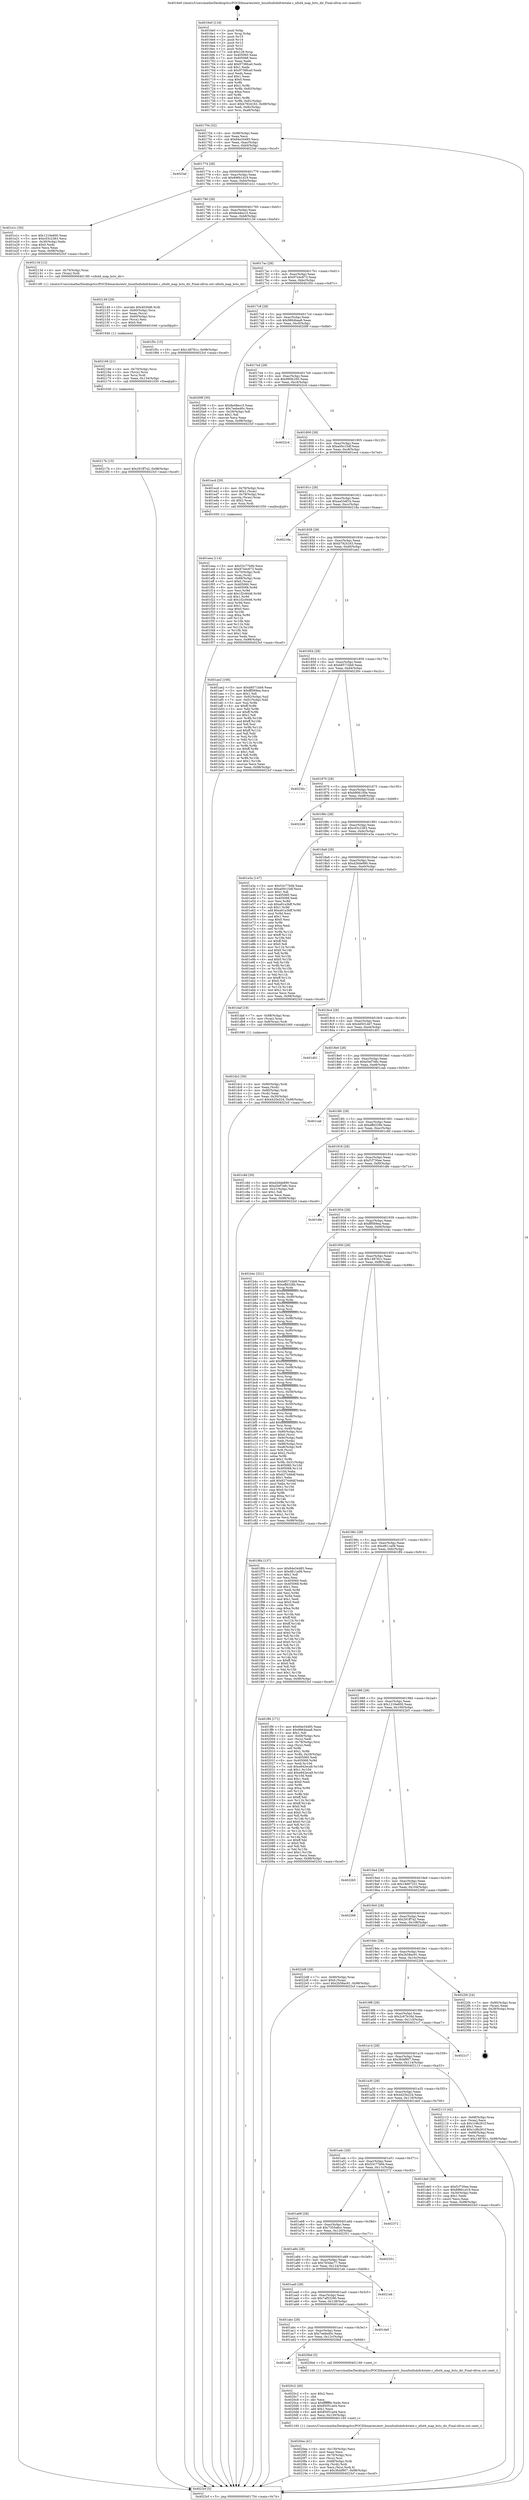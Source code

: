 digraph "0x4016e0" {
  label = "0x4016e0 (/mnt/c/Users/mathe/Desktop/tcc/POCII/binaries/extr_linuxfsnfsdnfs4state.c_nfsd4_map_bcts_dir_Final-ollvm.out::main(0))"
  labelloc = "t"
  node[shape=record]

  Entry [label="",width=0.3,height=0.3,shape=circle,fillcolor=black,style=filled]
  "0x401754" [label="{
     0x401754 [32]\l
     | [instrs]\l
     &nbsp;&nbsp;0x401754 \<+6\>: mov -0x98(%rbp),%eax\l
     &nbsp;&nbsp;0x40175a \<+2\>: mov %eax,%ecx\l
     &nbsp;&nbsp;0x40175c \<+6\>: sub $0x84e34485,%ecx\l
     &nbsp;&nbsp;0x401762 \<+6\>: mov %eax,-0xac(%rbp)\l
     &nbsp;&nbsp;0x401768 \<+6\>: mov %ecx,-0xb0(%rbp)\l
     &nbsp;&nbsp;0x40176e \<+6\>: je 00000000004023af \<main+0xccf\>\l
  }"]
  "0x4023af" [label="{
     0x4023af\l
  }", style=dashed]
  "0x401774" [label="{
     0x401774 [28]\l
     | [instrs]\l
     &nbsp;&nbsp;0x401774 \<+5\>: jmp 0000000000401779 \<main+0x99\>\l
     &nbsp;&nbsp;0x401779 \<+6\>: mov -0xac(%rbp),%eax\l
     &nbsp;&nbsp;0x40177f \<+5\>: sub $0x896b1d19,%eax\l
     &nbsp;&nbsp;0x401784 \<+6\>: mov %eax,-0xb4(%rbp)\l
     &nbsp;&nbsp;0x40178a \<+6\>: je 0000000000401e1c \<main+0x73c\>\l
  }"]
  Exit [label="",width=0.3,height=0.3,shape=circle,fillcolor=black,style=filled,peripheries=2]
  "0x401e1c" [label="{
     0x401e1c [30]\l
     | [instrs]\l
     &nbsp;&nbsp;0x401e1c \<+5\>: mov $0x1216e600,%eax\l
     &nbsp;&nbsp;0x401e21 \<+5\>: mov $0xc03c2383,%ecx\l
     &nbsp;&nbsp;0x401e26 \<+3\>: mov -0x30(%rbp),%edx\l
     &nbsp;&nbsp;0x401e29 \<+3\>: cmp $0x0,%edx\l
     &nbsp;&nbsp;0x401e2c \<+3\>: cmove %ecx,%eax\l
     &nbsp;&nbsp;0x401e2f \<+6\>: mov %eax,-0x98(%rbp)\l
     &nbsp;&nbsp;0x401e35 \<+5\>: jmp 00000000004023cf \<main+0xcef\>\l
  }"]
  "0x401790" [label="{
     0x401790 [28]\l
     | [instrs]\l
     &nbsp;&nbsp;0x401790 \<+5\>: jmp 0000000000401795 \<main+0xb5\>\l
     &nbsp;&nbsp;0x401795 \<+6\>: mov -0xac(%rbp),%eax\l
     &nbsp;&nbsp;0x40179b \<+5\>: sub $0x8e48ecc3,%eax\l
     &nbsp;&nbsp;0x4017a0 \<+6\>: mov %eax,-0xb8(%rbp)\l
     &nbsp;&nbsp;0x4017a6 \<+6\>: je 000000000040213d \<main+0xa5d\>\l
  }"]
  "0x40217b" [label="{
     0x40217b [15]\l
     | [instrs]\l
     &nbsp;&nbsp;0x40217b \<+10\>: movl $0x291ff7a2,-0x98(%rbp)\l
     &nbsp;&nbsp;0x402185 \<+5\>: jmp 00000000004023cf \<main+0xcef\>\l
  }"]
  "0x40213d" [label="{
     0x40213d [12]\l
     | [instrs]\l
     &nbsp;&nbsp;0x40213d \<+4\>: mov -0x70(%rbp),%rax\l
     &nbsp;&nbsp;0x402141 \<+3\>: mov (%rax),%rdi\l
     &nbsp;&nbsp;0x402144 \<+5\>: call 00000000004013f0 \<nfsd4_map_bcts_dir\>\l
     | [calls]\l
     &nbsp;&nbsp;0x4013f0 \{1\} (/mnt/c/Users/mathe/Desktop/tcc/POCII/binaries/extr_linuxfsnfsdnfs4state.c_nfsd4_map_bcts_dir_Final-ollvm.out::nfsd4_map_bcts_dir)\l
  }"]
  "0x4017ac" [label="{
     0x4017ac [28]\l
     | [instrs]\l
     &nbsp;&nbsp;0x4017ac \<+5\>: jmp 00000000004017b1 \<main+0xd1\>\l
     &nbsp;&nbsp;0x4017b1 \<+6\>: mov -0xac(%rbp),%eax\l
     &nbsp;&nbsp;0x4017b7 \<+5\>: sub $0x9744c673,%eax\l
     &nbsp;&nbsp;0x4017bc \<+6\>: mov %eax,-0xbc(%rbp)\l
     &nbsp;&nbsp;0x4017c2 \<+6\>: je 0000000000401f5c \<main+0x87c\>\l
  }"]
  "0x402166" [label="{
     0x402166 [21]\l
     | [instrs]\l
     &nbsp;&nbsp;0x402166 \<+4\>: mov -0x70(%rbp),%rcx\l
     &nbsp;&nbsp;0x40216a \<+3\>: mov (%rcx),%rcx\l
     &nbsp;&nbsp;0x40216d \<+3\>: mov %rcx,%rdi\l
     &nbsp;&nbsp;0x402170 \<+6\>: mov %eax,-0x134(%rbp)\l
     &nbsp;&nbsp;0x402176 \<+5\>: call 0000000000401030 \<free@plt\>\l
     | [calls]\l
     &nbsp;&nbsp;0x401030 \{1\} (unknown)\l
  }"]
  "0x401f5c" [label="{
     0x401f5c [15]\l
     | [instrs]\l
     &nbsp;&nbsp;0x401f5c \<+10\>: movl $0x148781c,-0x98(%rbp)\l
     &nbsp;&nbsp;0x401f66 \<+5\>: jmp 00000000004023cf \<main+0xcef\>\l
  }"]
  "0x4017c8" [label="{
     0x4017c8 [28]\l
     | [instrs]\l
     &nbsp;&nbsp;0x4017c8 \<+5\>: jmp 00000000004017cd \<main+0xed\>\l
     &nbsp;&nbsp;0x4017cd \<+6\>: mov -0xac(%rbp),%eax\l
     &nbsp;&nbsp;0x4017d3 \<+5\>: sub $0x9864baa8,%eax\l
     &nbsp;&nbsp;0x4017d8 \<+6\>: mov %eax,-0xc0(%rbp)\l
     &nbsp;&nbsp;0x4017de \<+6\>: je 000000000040209f \<main+0x9bf\>\l
  }"]
  "0x402149" [label="{
     0x402149 [29]\l
     | [instrs]\l
     &nbsp;&nbsp;0x402149 \<+10\>: movabs $0x4030d6,%rdi\l
     &nbsp;&nbsp;0x402153 \<+4\>: mov -0x60(%rbp),%rcx\l
     &nbsp;&nbsp;0x402157 \<+2\>: mov %eax,(%rcx)\l
     &nbsp;&nbsp;0x402159 \<+4\>: mov -0x60(%rbp),%rcx\l
     &nbsp;&nbsp;0x40215d \<+2\>: mov (%rcx),%esi\l
     &nbsp;&nbsp;0x40215f \<+2\>: mov $0x0,%al\l
     &nbsp;&nbsp;0x402161 \<+5\>: call 0000000000401040 \<printf@plt\>\l
     | [calls]\l
     &nbsp;&nbsp;0x401040 \{1\} (unknown)\l
  }"]
  "0x40209f" [label="{
     0x40209f [30]\l
     | [instrs]\l
     &nbsp;&nbsp;0x40209f \<+5\>: mov $0x8e48ecc3,%eax\l
     &nbsp;&nbsp;0x4020a4 \<+5\>: mov $0x7eebe40c,%ecx\l
     &nbsp;&nbsp;0x4020a9 \<+3\>: mov -0x29(%rbp),%dl\l
     &nbsp;&nbsp;0x4020ac \<+3\>: test $0x1,%dl\l
     &nbsp;&nbsp;0x4020af \<+3\>: cmovne %ecx,%eax\l
     &nbsp;&nbsp;0x4020b2 \<+6\>: mov %eax,-0x98(%rbp)\l
     &nbsp;&nbsp;0x4020b8 \<+5\>: jmp 00000000004023cf \<main+0xcef\>\l
  }"]
  "0x4017e4" [label="{
     0x4017e4 [28]\l
     | [instrs]\l
     &nbsp;&nbsp;0x4017e4 \<+5\>: jmp 00000000004017e9 \<main+0x109\>\l
     &nbsp;&nbsp;0x4017e9 \<+6\>: mov -0xac(%rbp),%eax\l
     &nbsp;&nbsp;0x4017ef \<+5\>: sub $0x990fc295,%eax\l
     &nbsp;&nbsp;0x4017f4 \<+6\>: mov %eax,-0xc4(%rbp)\l
     &nbsp;&nbsp;0x4017fa \<+6\>: je 00000000004022c4 \<main+0xbe4\>\l
  }"]
  "0x4020ea" [label="{
     0x4020ea [41]\l
     | [instrs]\l
     &nbsp;&nbsp;0x4020ea \<+6\>: mov -0x130(%rbp),%ecx\l
     &nbsp;&nbsp;0x4020f0 \<+3\>: imul %eax,%ecx\l
     &nbsp;&nbsp;0x4020f3 \<+4\>: mov -0x70(%rbp),%rsi\l
     &nbsp;&nbsp;0x4020f7 \<+3\>: mov (%rsi),%rsi\l
     &nbsp;&nbsp;0x4020fa \<+4\>: mov -0x68(%rbp),%rdi\l
     &nbsp;&nbsp;0x4020fe \<+3\>: movslq (%rdi),%rdi\l
     &nbsp;&nbsp;0x402101 \<+3\>: mov %ecx,(%rsi,%rdi,4)\l
     &nbsp;&nbsp;0x402104 \<+10\>: movl $0x3fcbf907,-0x98(%rbp)\l
     &nbsp;&nbsp;0x40210e \<+5\>: jmp 00000000004023cf \<main+0xcef\>\l
  }"]
  "0x4022c4" [label="{
     0x4022c4\l
  }", style=dashed]
  "0x401800" [label="{
     0x401800 [28]\l
     | [instrs]\l
     &nbsp;&nbsp;0x401800 \<+5\>: jmp 0000000000401805 \<main+0x125\>\l
     &nbsp;&nbsp;0x401805 \<+6\>: mov -0xac(%rbp),%eax\l
     &nbsp;&nbsp;0x40180b \<+5\>: sub $0xa00c15df,%eax\l
     &nbsp;&nbsp;0x401810 \<+6\>: mov %eax,-0xc8(%rbp)\l
     &nbsp;&nbsp;0x401816 \<+6\>: je 0000000000401ecd \<main+0x7ed\>\l
  }"]
  "0x4020c2" [label="{
     0x4020c2 [40]\l
     | [instrs]\l
     &nbsp;&nbsp;0x4020c2 \<+5\>: mov $0x2,%ecx\l
     &nbsp;&nbsp;0x4020c7 \<+1\>: cltd\l
     &nbsp;&nbsp;0x4020c8 \<+2\>: idiv %ecx\l
     &nbsp;&nbsp;0x4020ca \<+6\>: imul $0xfffffffe,%edx,%ecx\l
     &nbsp;&nbsp;0x4020d0 \<+6\>: sub $0x85051a04,%ecx\l
     &nbsp;&nbsp;0x4020d6 \<+3\>: add $0x1,%ecx\l
     &nbsp;&nbsp;0x4020d9 \<+6\>: add $0x85051a04,%ecx\l
     &nbsp;&nbsp;0x4020df \<+6\>: mov %ecx,-0x130(%rbp)\l
     &nbsp;&nbsp;0x4020e5 \<+5\>: call 0000000000401160 \<next_i\>\l
     | [calls]\l
     &nbsp;&nbsp;0x401160 \{1\} (/mnt/c/Users/mathe/Desktop/tcc/POCII/binaries/extr_linuxfsnfsdnfs4state.c_nfsd4_map_bcts_dir_Final-ollvm.out::next_i)\l
  }"]
  "0x401ecd" [label="{
     0x401ecd [29]\l
     | [instrs]\l
     &nbsp;&nbsp;0x401ecd \<+4\>: mov -0x78(%rbp),%rax\l
     &nbsp;&nbsp;0x401ed1 \<+6\>: movl $0x1,(%rax)\l
     &nbsp;&nbsp;0x401ed7 \<+4\>: mov -0x78(%rbp),%rax\l
     &nbsp;&nbsp;0x401edb \<+3\>: movslq (%rax),%rax\l
     &nbsp;&nbsp;0x401ede \<+4\>: shl $0x2,%rax\l
     &nbsp;&nbsp;0x401ee2 \<+3\>: mov %rax,%rdi\l
     &nbsp;&nbsp;0x401ee5 \<+5\>: call 0000000000401050 \<malloc@plt\>\l
     | [calls]\l
     &nbsp;&nbsp;0x401050 \{1\} (unknown)\l
  }"]
  "0x40181c" [label="{
     0x40181c [28]\l
     | [instrs]\l
     &nbsp;&nbsp;0x40181c \<+5\>: jmp 0000000000401821 \<main+0x141\>\l
     &nbsp;&nbsp;0x401821 \<+6\>: mov -0xac(%rbp),%eax\l
     &nbsp;&nbsp;0x401827 \<+5\>: sub $0xaa53df1b,%eax\l
     &nbsp;&nbsp;0x40182c \<+6\>: mov %eax,-0xcc(%rbp)\l
     &nbsp;&nbsp;0x401832 \<+6\>: je 000000000040218a \<main+0xaaa\>\l
  }"]
  "0x401ad8" [label="{
     0x401ad8\l
  }", style=dashed]
  "0x40218a" [label="{
     0x40218a\l
  }", style=dashed]
  "0x401838" [label="{
     0x401838 [28]\l
     | [instrs]\l
     &nbsp;&nbsp;0x401838 \<+5\>: jmp 000000000040183d \<main+0x15d\>\l
     &nbsp;&nbsp;0x40183d \<+6\>: mov -0xac(%rbp),%eax\l
     &nbsp;&nbsp;0x401843 \<+5\>: sub $0xb7924163,%eax\l
     &nbsp;&nbsp;0x401848 \<+6\>: mov %eax,-0xd0(%rbp)\l
     &nbsp;&nbsp;0x40184e \<+6\>: je 0000000000401ae2 \<main+0x402\>\l
  }"]
  "0x4020bd" [label="{
     0x4020bd [5]\l
     | [instrs]\l
     &nbsp;&nbsp;0x4020bd \<+5\>: call 0000000000401160 \<next_i\>\l
     | [calls]\l
     &nbsp;&nbsp;0x401160 \{1\} (/mnt/c/Users/mathe/Desktop/tcc/POCII/binaries/extr_linuxfsnfsdnfs4state.c_nfsd4_map_bcts_dir_Final-ollvm.out::next_i)\l
  }"]
  "0x401ae2" [label="{
     0x401ae2 [106]\l
     | [instrs]\l
     &nbsp;&nbsp;0x401ae2 \<+5\>: mov $0xb8571bb9,%eax\l
     &nbsp;&nbsp;0x401ae7 \<+5\>: mov $0xfff569ea,%ecx\l
     &nbsp;&nbsp;0x401aec \<+2\>: mov $0x1,%dl\l
     &nbsp;&nbsp;0x401aee \<+7\>: mov -0x92(%rbp),%sil\l
     &nbsp;&nbsp;0x401af5 \<+7\>: mov -0x91(%rbp),%dil\l
     &nbsp;&nbsp;0x401afc \<+3\>: mov %sil,%r8b\l
     &nbsp;&nbsp;0x401aff \<+4\>: xor $0xff,%r8b\l
     &nbsp;&nbsp;0x401b03 \<+3\>: mov %dil,%r9b\l
     &nbsp;&nbsp;0x401b06 \<+4\>: xor $0xff,%r9b\l
     &nbsp;&nbsp;0x401b0a \<+3\>: xor $0x1,%dl\l
     &nbsp;&nbsp;0x401b0d \<+3\>: mov %r8b,%r10b\l
     &nbsp;&nbsp;0x401b10 \<+4\>: and $0xff,%r10b\l
     &nbsp;&nbsp;0x401b14 \<+3\>: and %dl,%sil\l
     &nbsp;&nbsp;0x401b17 \<+3\>: mov %r9b,%r11b\l
     &nbsp;&nbsp;0x401b1a \<+4\>: and $0xff,%r11b\l
     &nbsp;&nbsp;0x401b1e \<+3\>: and %dl,%dil\l
     &nbsp;&nbsp;0x401b21 \<+3\>: or %sil,%r10b\l
     &nbsp;&nbsp;0x401b24 \<+3\>: or %dil,%r11b\l
     &nbsp;&nbsp;0x401b27 \<+3\>: xor %r11b,%r10b\l
     &nbsp;&nbsp;0x401b2a \<+3\>: or %r9b,%r8b\l
     &nbsp;&nbsp;0x401b2d \<+4\>: xor $0xff,%r8b\l
     &nbsp;&nbsp;0x401b31 \<+3\>: or $0x1,%dl\l
     &nbsp;&nbsp;0x401b34 \<+3\>: and %dl,%r8b\l
     &nbsp;&nbsp;0x401b37 \<+3\>: or %r8b,%r10b\l
     &nbsp;&nbsp;0x401b3a \<+4\>: test $0x1,%r10b\l
     &nbsp;&nbsp;0x401b3e \<+3\>: cmovne %ecx,%eax\l
     &nbsp;&nbsp;0x401b41 \<+6\>: mov %eax,-0x98(%rbp)\l
     &nbsp;&nbsp;0x401b47 \<+5\>: jmp 00000000004023cf \<main+0xcef\>\l
  }"]
  "0x401854" [label="{
     0x401854 [28]\l
     | [instrs]\l
     &nbsp;&nbsp;0x401854 \<+5\>: jmp 0000000000401859 \<main+0x179\>\l
     &nbsp;&nbsp;0x401859 \<+6\>: mov -0xac(%rbp),%eax\l
     &nbsp;&nbsp;0x40185f \<+5\>: sub $0xb8571bb9,%eax\l
     &nbsp;&nbsp;0x401864 \<+6\>: mov %eax,-0xd4(%rbp)\l
     &nbsp;&nbsp;0x40186a \<+6\>: je 000000000040230c \<main+0xc2c\>\l
  }"]
  "0x4023cf" [label="{
     0x4023cf [5]\l
     | [instrs]\l
     &nbsp;&nbsp;0x4023cf \<+5\>: jmp 0000000000401754 \<main+0x74\>\l
  }"]
  "0x4016e0" [label="{
     0x4016e0 [116]\l
     | [instrs]\l
     &nbsp;&nbsp;0x4016e0 \<+1\>: push %rbp\l
     &nbsp;&nbsp;0x4016e1 \<+3\>: mov %rsp,%rbp\l
     &nbsp;&nbsp;0x4016e4 \<+2\>: push %r15\l
     &nbsp;&nbsp;0x4016e6 \<+2\>: push %r14\l
     &nbsp;&nbsp;0x4016e8 \<+2\>: push %r13\l
     &nbsp;&nbsp;0x4016ea \<+2\>: push %r12\l
     &nbsp;&nbsp;0x4016ec \<+1\>: push %rbx\l
     &nbsp;&nbsp;0x4016ed \<+7\>: sub $0x128,%rsp\l
     &nbsp;&nbsp;0x4016f4 \<+7\>: mov 0x405060,%eax\l
     &nbsp;&nbsp;0x4016fb \<+7\>: mov 0x405068,%ecx\l
     &nbsp;&nbsp;0x401702 \<+2\>: mov %eax,%edx\l
     &nbsp;&nbsp;0x401704 \<+6\>: add $0x9738fca0,%edx\l
     &nbsp;&nbsp;0x40170a \<+3\>: sub $0x1,%edx\l
     &nbsp;&nbsp;0x40170d \<+6\>: sub $0x9738fca0,%edx\l
     &nbsp;&nbsp;0x401713 \<+3\>: imul %edx,%eax\l
     &nbsp;&nbsp;0x401716 \<+3\>: and $0x1,%eax\l
     &nbsp;&nbsp;0x401719 \<+3\>: cmp $0x0,%eax\l
     &nbsp;&nbsp;0x40171c \<+4\>: sete %r8b\l
     &nbsp;&nbsp;0x401720 \<+4\>: and $0x1,%r8b\l
     &nbsp;&nbsp;0x401724 \<+7\>: mov %r8b,-0x92(%rbp)\l
     &nbsp;&nbsp;0x40172b \<+3\>: cmp $0xa,%ecx\l
     &nbsp;&nbsp;0x40172e \<+4\>: setl %r8b\l
     &nbsp;&nbsp;0x401732 \<+4\>: and $0x1,%r8b\l
     &nbsp;&nbsp;0x401736 \<+7\>: mov %r8b,-0x91(%rbp)\l
     &nbsp;&nbsp;0x40173d \<+10\>: movl $0xb7924163,-0x98(%rbp)\l
     &nbsp;&nbsp;0x401747 \<+6\>: mov %edi,-0x9c(%rbp)\l
     &nbsp;&nbsp;0x40174d \<+7\>: mov %rsi,-0xa8(%rbp)\l
  }"]
  "0x401abc" [label="{
     0x401abc [28]\l
     | [instrs]\l
     &nbsp;&nbsp;0x401abc \<+5\>: jmp 0000000000401ac1 \<main+0x3e1\>\l
     &nbsp;&nbsp;0x401ac1 \<+6\>: mov -0xac(%rbp),%eax\l
     &nbsp;&nbsp;0x401ac7 \<+5\>: sub $0x7eebe40c,%eax\l
     &nbsp;&nbsp;0x401acc \<+6\>: mov %eax,-0x12c(%rbp)\l
     &nbsp;&nbsp;0x401ad2 \<+6\>: je 00000000004020bd \<main+0x9dd\>\l
  }"]
  "0x40230c" [label="{
     0x40230c\l
  }", style=dashed]
  "0x401870" [label="{
     0x401870 [28]\l
     | [instrs]\l
     &nbsp;&nbsp;0x401870 \<+5\>: jmp 0000000000401875 \<main+0x195\>\l
     &nbsp;&nbsp;0x401875 \<+6\>: mov -0xac(%rbp),%eax\l
     &nbsp;&nbsp;0x40187b \<+5\>: sub $0xb906100e,%eax\l
     &nbsp;&nbsp;0x401880 \<+6\>: mov %eax,-0xd8(%rbp)\l
     &nbsp;&nbsp;0x401886 \<+6\>: je 0000000000402246 \<main+0xb66\>\l
  }"]
  "0x401da0" [label="{
     0x401da0\l
  }", style=dashed]
  "0x402246" [label="{
     0x402246\l
  }", style=dashed]
  "0x40188c" [label="{
     0x40188c [28]\l
     | [instrs]\l
     &nbsp;&nbsp;0x40188c \<+5\>: jmp 0000000000401891 \<main+0x1b1\>\l
     &nbsp;&nbsp;0x401891 \<+6\>: mov -0xac(%rbp),%eax\l
     &nbsp;&nbsp;0x401897 \<+5\>: sub $0xc03c2383,%eax\l
     &nbsp;&nbsp;0x40189c \<+6\>: mov %eax,-0xdc(%rbp)\l
     &nbsp;&nbsp;0x4018a2 \<+6\>: je 0000000000401e3a \<main+0x75a\>\l
  }"]
  "0x401aa0" [label="{
     0x401aa0 [28]\l
     | [instrs]\l
     &nbsp;&nbsp;0x401aa0 \<+5\>: jmp 0000000000401aa5 \<main+0x3c5\>\l
     &nbsp;&nbsp;0x401aa5 \<+6\>: mov -0xac(%rbp),%eax\l
     &nbsp;&nbsp;0x401aab \<+5\>: sub $0x7af53290,%eax\l
     &nbsp;&nbsp;0x401ab0 \<+6\>: mov %eax,-0x128(%rbp)\l
     &nbsp;&nbsp;0x401ab6 \<+6\>: je 0000000000401da0 \<main+0x6c0\>\l
  }"]
  "0x401e3a" [label="{
     0x401e3a [147]\l
     | [instrs]\l
     &nbsp;&nbsp;0x401e3a \<+5\>: mov $0x53c77b0b,%eax\l
     &nbsp;&nbsp;0x401e3f \<+5\>: mov $0xa00c15df,%ecx\l
     &nbsp;&nbsp;0x401e44 \<+2\>: mov $0x1,%dl\l
     &nbsp;&nbsp;0x401e46 \<+7\>: mov 0x405060,%esi\l
     &nbsp;&nbsp;0x401e4d \<+7\>: mov 0x405068,%edi\l
     &nbsp;&nbsp;0x401e54 \<+3\>: mov %esi,%r8d\l
     &nbsp;&nbsp;0x401e57 \<+7\>: sub $0xa91a3bff,%r8d\l
     &nbsp;&nbsp;0x401e5e \<+4\>: sub $0x1,%r8d\l
     &nbsp;&nbsp;0x401e62 \<+7\>: add $0xa91a3bff,%r8d\l
     &nbsp;&nbsp;0x401e69 \<+4\>: imul %r8d,%esi\l
     &nbsp;&nbsp;0x401e6d \<+3\>: and $0x1,%esi\l
     &nbsp;&nbsp;0x401e70 \<+3\>: cmp $0x0,%esi\l
     &nbsp;&nbsp;0x401e73 \<+4\>: sete %r9b\l
     &nbsp;&nbsp;0x401e77 \<+3\>: cmp $0xa,%edi\l
     &nbsp;&nbsp;0x401e7a \<+4\>: setl %r10b\l
     &nbsp;&nbsp;0x401e7e \<+3\>: mov %r9b,%r11b\l
     &nbsp;&nbsp;0x401e81 \<+4\>: xor $0xff,%r11b\l
     &nbsp;&nbsp;0x401e85 \<+3\>: mov %r10b,%bl\l
     &nbsp;&nbsp;0x401e88 \<+3\>: xor $0xff,%bl\l
     &nbsp;&nbsp;0x401e8b \<+3\>: xor $0x0,%dl\l
     &nbsp;&nbsp;0x401e8e \<+3\>: mov %r11b,%r14b\l
     &nbsp;&nbsp;0x401e91 \<+4\>: and $0x0,%r14b\l
     &nbsp;&nbsp;0x401e95 \<+3\>: and %dl,%r9b\l
     &nbsp;&nbsp;0x401e98 \<+3\>: mov %bl,%r15b\l
     &nbsp;&nbsp;0x401e9b \<+4\>: and $0x0,%r15b\l
     &nbsp;&nbsp;0x401e9f \<+3\>: and %dl,%r10b\l
     &nbsp;&nbsp;0x401ea2 \<+3\>: or %r9b,%r14b\l
     &nbsp;&nbsp;0x401ea5 \<+3\>: or %r10b,%r15b\l
     &nbsp;&nbsp;0x401ea8 \<+3\>: xor %r15b,%r14b\l
     &nbsp;&nbsp;0x401eab \<+3\>: or %bl,%r11b\l
     &nbsp;&nbsp;0x401eae \<+4\>: xor $0xff,%r11b\l
     &nbsp;&nbsp;0x401eb2 \<+3\>: or $0x0,%dl\l
     &nbsp;&nbsp;0x401eb5 \<+3\>: and %dl,%r11b\l
     &nbsp;&nbsp;0x401eb8 \<+3\>: or %r11b,%r14b\l
     &nbsp;&nbsp;0x401ebb \<+4\>: test $0x1,%r14b\l
     &nbsp;&nbsp;0x401ebf \<+3\>: cmovne %ecx,%eax\l
     &nbsp;&nbsp;0x401ec2 \<+6\>: mov %eax,-0x98(%rbp)\l
     &nbsp;&nbsp;0x401ec8 \<+5\>: jmp 00000000004023cf \<main+0xcef\>\l
  }"]
  "0x4018a8" [label="{
     0x4018a8 [28]\l
     | [instrs]\l
     &nbsp;&nbsp;0x4018a8 \<+5\>: jmp 00000000004018ad \<main+0x1cd\>\l
     &nbsp;&nbsp;0x4018ad \<+6\>: mov -0xac(%rbp),%eax\l
     &nbsp;&nbsp;0x4018b3 \<+5\>: sub $0xd26de890,%eax\l
     &nbsp;&nbsp;0x4018b8 \<+6\>: mov %eax,-0xe0(%rbp)\l
     &nbsp;&nbsp;0x4018be \<+6\>: je 0000000000401daf \<main+0x6cf\>\l
  }"]
  "0x4021eb" [label="{
     0x4021eb\l
  }", style=dashed]
  "0x401daf" [label="{
     0x401daf [19]\l
     | [instrs]\l
     &nbsp;&nbsp;0x401daf \<+7\>: mov -0x88(%rbp),%rax\l
     &nbsp;&nbsp;0x401db6 \<+3\>: mov (%rax),%rax\l
     &nbsp;&nbsp;0x401db9 \<+4\>: mov 0x8(%rax),%rdi\l
     &nbsp;&nbsp;0x401dbd \<+5\>: call 0000000000401060 \<atoi@plt\>\l
     | [calls]\l
     &nbsp;&nbsp;0x401060 \{1\} (unknown)\l
  }"]
  "0x4018c4" [label="{
     0x4018c4 [28]\l
     | [instrs]\l
     &nbsp;&nbsp;0x4018c4 \<+5\>: jmp 00000000004018c9 \<main+0x1e9\>\l
     &nbsp;&nbsp;0x4018c9 \<+6\>: mov -0xac(%rbp),%eax\l
     &nbsp;&nbsp;0x4018cf \<+5\>: sub $0xdd501dd7,%eax\l
     &nbsp;&nbsp;0x4018d4 \<+6\>: mov %eax,-0xe4(%rbp)\l
     &nbsp;&nbsp;0x4018da \<+6\>: je 0000000000401d01 \<main+0x621\>\l
  }"]
  "0x401a84" [label="{
     0x401a84 [28]\l
     | [instrs]\l
     &nbsp;&nbsp;0x401a84 \<+5\>: jmp 0000000000401a89 \<main+0x3a9\>\l
     &nbsp;&nbsp;0x401a89 \<+6\>: mov -0xac(%rbp),%eax\l
     &nbsp;&nbsp;0x401a8f \<+5\>: sub $0x783dec77,%eax\l
     &nbsp;&nbsp;0x401a94 \<+6\>: mov %eax,-0x124(%rbp)\l
     &nbsp;&nbsp;0x401a9a \<+6\>: je 00000000004021eb \<main+0xb0b\>\l
  }"]
  "0x401d01" [label="{
     0x401d01\l
  }", style=dashed]
  "0x4018e0" [label="{
     0x4018e0 [28]\l
     | [instrs]\l
     &nbsp;&nbsp;0x4018e0 \<+5\>: jmp 00000000004018e5 \<main+0x205\>\l
     &nbsp;&nbsp;0x4018e5 \<+6\>: mov -0xac(%rbp),%eax\l
     &nbsp;&nbsp;0x4018eb \<+5\>: sub $0xe5ef7e8c,%eax\l
     &nbsp;&nbsp;0x4018f0 \<+6\>: mov %eax,-0xe8(%rbp)\l
     &nbsp;&nbsp;0x4018f6 \<+6\>: je 0000000000401cab \<main+0x5cb\>\l
  }"]
  "0x402351" [label="{
     0x402351\l
  }", style=dashed]
  "0x401cab" [label="{
     0x401cab\l
  }", style=dashed]
  "0x4018fc" [label="{
     0x4018fc [28]\l
     | [instrs]\l
     &nbsp;&nbsp;0x4018fc \<+5\>: jmp 0000000000401901 \<main+0x221\>\l
     &nbsp;&nbsp;0x401901 \<+6\>: mov -0xac(%rbp),%eax\l
     &nbsp;&nbsp;0x401907 \<+5\>: sub $0xeffd328b,%eax\l
     &nbsp;&nbsp;0x40190c \<+6\>: mov %eax,-0xec(%rbp)\l
     &nbsp;&nbsp;0x401912 \<+6\>: je 0000000000401c8d \<main+0x5ad\>\l
  }"]
  "0x401a68" [label="{
     0x401a68 [28]\l
     | [instrs]\l
     &nbsp;&nbsp;0x401a68 \<+5\>: jmp 0000000000401a6d \<main+0x38d\>\l
     &nbsp;&nbsp;0x401a6d \<+6\>: mov -0xac(%rbp),%eax\l
     &nbsp;&nbsp;0x401a73 \<+5\>: sub $0x7355a6cc,%eax\l
     &nbsp;&nbsp;0x401a78 \<+6\>: mov %eax,-0x120(%rbp)\l
     &nbsp;&nbsp;0x401a7e \<+6\>: je 0000000000402351 \<main+0xc71\>\l
  }"]
  "0x401c8d" [label="{
     0x401c8d [30]\l
     | [instrs]\l
     &nbsp;&nbsp;0x401c8d \<+5\>: mov $0xd26de890,%eax\l
     &nbsp;&nbsp;0x401c92 \<+5\>: mov $0xe5ef7e8c,%ecx\l
     &nbsp;&nbsp;0x401c97 \<+3\>: mov -0x31(%rbp),%dl\l
     &nbsp;&nbsp;0x401c9a \<+3\>: test $0x1,%dl\l
     &nbsp;&nbsp;0x401c9d \<+3\>: cmovne %ecx,%eax\l
     &nbsp;&nbsp;0x401ca0 \<+6\>: mov %eax,-0x98(%rbp)\l
     &nbsp;&nbsp;0x401ca6 \<+5\>: jmp 00000000004023cf \<main+0xcef\>\l
  }"]
  "0x401918" [label="{
     0x401918 [28]\l
     | [instrs]\l
     &nbsp;&nbsp;0x401918 \<+5\>: jmp 000000000040191d \<main+0x23d\>\l
     &nbsp;&nbsp;0x40191d \<+6\>: mov -0xac(%rbp),%eax\l
     &nbsp;&nbsp;0x401923 \<+5\>: sub $0xf1f730ee,%eax\l
     &nbsp;&nbsp;0x401928 \<+6\>: mov %eax,-0xf0(%rbp)\l
     &nbsp;&nbsp;0x40192e \<+6\>: je 0000000000401dfe \<main+0x71e\>\l
  }"]
  "0x402372" [label="{
     0x402372\l
  }", style=dashed]
  "0x401dfe" [label="{
     0x401dfe\l
  }", style=dashed]
  "0x401934" [label="{
     0x401934 [28]\l
     | [instrs]\l
     &nbsp;&nbsp;0x401934 \<+5\>: jmp 0000000000401939 \<main+0x259\>\l
     &nbsp;&nbsp;0x401939 \<+6\>: mov -0xac(%rbp),%eax\l
     &nbsp;&nbsp;0x40193f \<+5\>: sub $0xfff569ea,%eax\l
     &nbsp;&nbsp;0x401944 \<+6\>: mov %eax,-0xf4(%rbp)\l
     &nbsp;&nbsp;0x40194a \<+6\>: je 0000000000401b4c \<main+0x46c\>\l
  }"]
  "0x401eea" [label="{
     0x401eea [114]\l
     | [instrs]\l
     &nbsp;&nbsp;0x401eea \<+5\>: mov $0x53c77b0b,%ecx\l
     &nbsp;&nbsp;0x401eef \<+5\>: mov $0x9744c673,%edx\l
     &nbsp;&nbsp;0x401ef4 \<+4\>: mov -0x70(%rbp),%rdi\l
     &nbsp;&nbsp;0x401ef8 \<+3\>: mov %rax,(%rdi)\l
     &nbsp;&nbsp;0x401efb \<+4\>: mov -0x68(%rbp),%rax\l
     &nbsp;&nbsp;0x401eff \<+6\>: movl $0x0,(%rax)\l
     &nbsp;&nbsp;0x401f05 \<+7\>: mov 0x405060,%esi\l
     &nbsp;&nbsp;0x401f0c \<+8\>: mov 0x405068,%r8d\l
     &nbsp;&nbsp;0x401f14 \<+3\>: mov %esi,%r9d\l
     &nbsp;&nbsp;0x401f17 \<+7\>: add $0x1f2c9446,%r9d\l
     &nbsp;&nbsp;0x401f1e \<+4\>: sub $0x1,%r9d\l
     &nbsp;&nbsp;0x401f22 \<+7\>: sub $0x1f2c9446,%r9d\l
     &nbsp;&nbsp;0x401f29 \<+4\>: imul %r9d,%esi\l
     &nbsp;&nbsp;0x401f2d \<+3\>: and $0x1,%esi\l
     &nbsp;&nbsp;0x401f30 \<+3\>: cmp $0x0,%esi\l
     &nbsp;&nbsp;0x401f33 \<+4\>: sete %r10b\l
     &nbsp;&nbsp;0x401f37 \<+4\>: cmp $0xa,%r8d\l
     &nbsp;&nbsp;0x401f3b \<+4\>: setl %r11b\l
     &nbsp;&nbsp;0x401f3f \<+3\>: mov %r10b,%bl\l
     &nbsp;&nbsp;0x401f42 \<+3\>: and %r11b,%bl\l
     &nbsp;&nbsp;0x401f45 \<+3\>: xor %r11b,%r10b\l
     &nbsp;&nbsp;0x401f48 \<+3\>: or %r10b,%bl\l
     &nbsp;&nbsp;0x401f4b \<+3\>: test $0x1,%bl\l
     &nbsp;&nbsp;0x401f4e \<+3\>: cmovne %edx,%ecx\l
     &nbsp;&nbsp;0x401f51 \<+6\>: mov %ecx,-0x98(%rbp)\l
     &nbsp;&nbsp;0x401f57 \<+5\>: jmp 00000000004023cf \<main+0xcef\>\l
  }"]
  "0x401b4c" [label="{
     0x401b4c [321]\l
     | [instrs]\l
     &nbsp;&nbsp;0x401b4c \<+5\>: mov $0xb8571bb9,%eax\l
     &nbsp;&nbsp;0x401b51 \<+5\>: mov $0xeffd328b,%ecx\l
     &nbsp;&nbsp;0x401b56 \<+3\>: mov %rsp,%rdx\l
     &nbsp;&nbsp;0x401b59 \<+4\>: add $0xfffffffffffffff0,%rdx\l
     &nbsp;&nbsp;0x401b5d \<+3\>: mov %rdx,%rsp\l
     &nbsp;&nbsp;0x401b60 \<+7\>: mov %rdx,-0x90(%rbp)\l
     &nbsp;&nbsp;0x401b67 \<+3\>: mov %rsp,%rdx\l
     &nbsp;&nbsp;0x401b6a \<+4\>: add $0xfffffffffffffff0,%rdx\l
     &nbsp;&nbsp;0x401b6e \<+3\>: mov %rdx,%rsp\l
     &nbsp;&nbsp;0x401b71 \<+3\>: mov %rsp,%rsi\l
     &nbsp;&nbsp;0x401b74 \<+4\>: add $0xfffffffffffffff0,%rsi\l
     &nbsp;&nbsp;0x401b78 \<+3\>: mov %rsi,%rsp\l
     &nbsp;&nbsp;0x401b7b \<+7\>: mov %rsi,-0x88(%rbp)\l
     &nbsp;&nbsp;0x401b82 \<+3\>: mov %rsp,%rsi\l
     &nbsp;&nbsp;0x401b85 \<+4\>: add $0xfffffffffffffff0,%rsi\l
     &nbsp;&nbsp;0x401b89 \<+3\>: mov %rsi,%rsp\l
     &nbsp;&nbsp;0x401b8c \<+4\>: mov %rsi,-0x80(%rbp)\l
     &nbsp;&nbsp;0x401b90 \<+3\>: mov %rsp,%rsi\l
     &nbsp;&nbsp;0x401b93 \<+4\>: add $0xfffffffffffffff0,%rsi\l
     &nbsp;&nbsp;0x401b97 \<+3\>: mov %rsi,%rsp\l
     &nbsp;&nbsp;0x401b9a \<+4\>: mov %rsi,-0x78(%rbp)\l
     &nbsp;&nbsp;0x401b9e \<+3\>: mov %rsp,%rsi\l
     &nbsp;&nbsp;0x401ba1 \<+4\>: add $0xfffffffffffffff0,%rsi\l
     &nbsp;&nbsp;0x401ba5 \<+3\>: mov %rsi,%rsp\l
     &nbsp;&nbsp;0x401ba8 \<+4\>: mov %rsi,-0x70(%rbp)\l
     &nbsp;&nbsp;0x401bac \<+3\>: mov %rsp,%rsi\l
     &nbsp;&nbsp;0x401baf \<+4\>: add $0xfffffffffffffff0,%rsi\l
     &nbsp;&nbsp;0x401bb3 \<+3\>: mov %rsi,%rsp\l
     &nbsp;&nbsp;0x401bb6 \<+4\>: mov %rsi,-0x68(%rbp)\l
     &nbsp;&nbsp;0x401bba \<+3\>: mov %rsp,%rsi\l
     &nbsp;&nbsp;0x401bbd \<+4\>: add $0xfffffffffffffff0,%rsi\l
     &nbsp;&nbsp;0x401bc1 \<+3\>: mov %rsi,%rsp\l
     &nbsp;&nbsp;0x401bc4 \<+4\>: mov %rsi,-0x60(%rbp)\l
     &nbsp;&nbsp;0x401bc8 \<+3\>: mov %rsp,%rsi\l
     &nbsp;&nbsp;0x401bcb \<+4\>: add $0xfffffffffffffff0,%rsi\l
     &nbsp;&nbsp;0x401bcf \<+3\>: mov %rsi,%rsp\l
     &nbsp;&nbsp;0x401bd2 \<+4\>: mov %rsi,-0x58(%rbp)\l
     &nbsp;&nbsp;0x401bd6 \<+3\>: mov %rsp,%rsi\l
     &nbsp;&nbsp;0x401bd9 \<+4\>: add $0xfffffffffffffff0,%rsi\l
     &nbsp;&nbsp;0x401bdd \<+3\>: mov %rsi,%rsp\l
     &nbsp;&nbsp;0x401be0 \<+4\>: mov %rsi,-0x50(%rbp)\l
     &nbsp;&nbsp;0x401be4 \<+3\>: mov %rsp,%rsi\l
     &nbsp;&nbsp;0x401be7 \<+4\>: add $0xfffffffffffffff0,%rsi\l
     &nbsp;&nbsp;0x401beb \<+3\>: mov %rsi,%rsp\l
     &nbsp;&nbsp;0x401bee \<+4\>: mov %rsi,-0x48(%rbp)\l
     &nbsp;&nbsp;0x401bf2 \<+3\>: mov %rsp,%rsi\l
     &nbsp;&nbsp;0x401bf5 \<+4\>: add $0xfffffffffffffff0,%rsi\l
     &nbsp;&nbsp;0x401bf9 \<+3\>: mov %rsi,%rsp\l
     &nbsp;&nbsp;0x401bfc \<+4\>: mov %rsi,-0x40(%rbp)\l
     &nbsp;&nbsp;0x401c00 \<+7\>: mov -0x90(%rbp),%rsi\l
     &nbsp;&nbsp;0x401c07 \<+6\>: movl $0x0,(%rsi)\l
     &nbsp;&nbsp;0x401c0d \<+6\>: mov -0x9c(%rbp),%edi\l
     &nbsp;&nbsp;0x401c13 \<+2\>: mov %edi,(%rdx)\l
     &nbsp;&nbsp;0x401c15 \<+7\>: mov -0x88(%rbp),%rsi\l
     &nbsp;&nbsp;0x401c1c \<+7\>: mov -0xa8(%rbp),%r8\l
     &nbsp;&nbsp;0x401c23 \<+3\>: mov %r8,(%rsi)\l
     &nbsp;&nbsp;0x401c26 \<+3\>: cmpl $0x2,(%rdx)\l
     &nbsp;&nbsp;0x401c29 \<+4\>: setne %r9b\l
     &nbsp;&nbsp;0x401c2d \<+4\>: and $0x1,%r9b\l
     &nbsp;&nbsp;0x401c31 \<+4\>: mov %r9b,-0x31(%rbp)\l
     &nbsp;&nbsp;0x401c35 \<+8\>: mov 0x405060,%r10d\l
     &nbsp;&nbsp;0x401c3d \<+8\>: mov 0x405068,%r11d\l
     &nbsp;&nbsp;0x401c45 \<+3\>: mov %r10d,%ebx\l
     &nbsp;&nbsp;0x401c48 \<+6\>: sub $0x627446df,%ebx\l
     &nbsp;&nbsp;0x401c4e \<+3\>: sub $0x1,%ebx\l
     &nbsp;&nbsp;0x401c51 \<+6\>: add $0x627446df,%ebx\l
     &nbsp;&nbsp;0x401c57 \<+4\>: imul %ebx,%r10d\l
     &nbsp;&nbsp;0x401c5b \<+4\>: and $0x1,%r10d\l
     &nbsp;&nbsp;0x401c5f \<+4\>: cmp $0x0,%r10d\l
     &nbsp;&nbsp;0x401c63 \<+4\>: sete %r9b\l
     &nbsp;&nbsp;0x401c67 \<+4\>: cmp $0xa,%r11d\l
     &nbsp;&nbsp;0x401c6b \<+4\>: setl %r14b\l
     &nbsp;&nbsp;0x401c6f \<+3\>: mov %r9b,%r15b\l
     &nbsp;&nbsp;0x401c72 \<+3\>: and %r14b,%r15b\l
     &nbsp;&nbsp;0x401c75 \<+3\>: xor %r14b,%r9b\l
     &nbsp;&nbsp;0x401c78 \<+3\>: or %r9b,%r15b\l
     &nbsp;&nbsp;0x401c7b \<+4\>: test $0x1,%r15b\l
     &nbsp;&nbsp;0x401c7f \<+3\>: cmovne %ecx,%eax\l
     &nbsp;&nbsp;0x401c82 \<+6\>: mov %eax,-0x98(%rbp)\l
     &nbsp;&nbsp;0x401c88 \<+5\>: jmp 00000000004023cf \<main+0xcef\>\l
  }"]
  "0x401950" [label="{
     0x401950 [28]\l
     | [instrs]\l
     &nbsp;&nbsp;0x401950 \<+5\>: jmp 0000000000401955 \<main+0x275\>\l
     &nbsp;&nbsp;0x401955 \<+6\>: mov -0xac(%rbp),%eax\l
     &nbsp;&nbsp;0x40195b \<+5\>: sub $0x148781c,%eax\l
     &nbsp;&nbsp;0x401960 \<+6\>: mov %eax,-0xf8(%rbp)\l
     &nbsp;&nbsp;0x401966 \<+6\>: je 0000000000401f6b \<main+0x88b\>\l
  }"]
  "0x401a4c" [label="{
     0x401a4c [28]\l
     | [instrs]\l
     &nbsp;&nbsp;0x401a4c \<+5\>: jmp 0000000000401a51 \<main+0x371\>\l
     &nbsp;&nbsp;0x401a51 \<+6\>: mov -0xac(%rbp),%eax\l
     &nbsp;&nbsp;0x401a57 \<+5\>: sub $0x53c77b0b,%eax\l
     &nbsp;&nbsp;0x401a5c \<+6\>: mov %eax,-0x11c(%rbp)\l
     &nbsp;&nbsp;0x401a62 \<+6\>: je 0000000000402372 \<main+0xc92\>\l
  }"]
  "0x401dc2" [label="{
     0x401dc2 [30]\l
     | [instrs]\l
     &nbsp;&nbsp;0x401dc2 \<+4\>: mov -0x80(%rbp),%rdi\l
     &nbsp;&nbsp;0x401dc6 \<+2\>: mov %eax,(%rdi)\l
     &nbsp;&nbsp;0x401dc8 \<+4\>: mov -0x80(%rbp),%rdi\l
     &nbsp;&nbsp;0x401dcc \<+2\>: mov (%rdi),%eax\l
     &nbsp;&nbsp;0x401dce \<+3\>: mov %eax,-0x30(%rbp)\l
     &nbsp;&nbsp;0x401dd1 \<+10\>: movl $0x4425e224,-0x98(%rbp)\l
     &nbsp;&nbsp;0x401ddb \<+5\>: jmp 00000000004023cf \<main+0xcef\>\l
  }"]
  "0x401de0" [label="{
     0x401de0 [30]\l
     | [instrs]\l
     &nbsp;&nbsp;0x401de0 \<+5\>: mov $0xf1f730ee,%eax\l
     &nbsp;&nbsp;0x401de5 \<+5\>: mov $0x896b1d19,%ecx\l
     &nbsp;&nbsp;0x401dea \<+3\>: mov -0x30(%rbp),%edx\l
     &nbsp;&nbsp;0x401ded \<+3\>: cmp $0x1,%edx\l
     &nbsp;&nbsp;0x401df0 \<+3\>: cmovl %ecx,%eax\l
     &nbsp;&nbsp;0x401df3 \<+6\>: mov %eax,-0x98(%rbp)\l
     &nbsp;&nbsp;0x401df9 \<+5\>: jmp 00000000004023cf \<main+0xcef\>\l
  }"]
  "0x401f6b" [label="{
     0x401f6b [137]\l
     | [instrs]\l
     &nbsp;&nbsp;0x401f6b \<+5\>: mov $0x84e34485,%eax\l
     &nbsp;&nbsp;0x401f70 \<+5\>: mov $0xd811a08,%ecx\l
     &nbsp;&nbsp;0x401f75 \<+2\>: mov $0x1,%dl\l
     &nbsp;&nbsp;0x401f77 \<+2\>: xor %esi,%esi\l
     &nbsp;&nbsp;0x401f79 \<+7\>: mov 0x405060,%edi\l
     &nbsp;&nbsp;0x401f80 \<+8\>: mov 0x405068,%r8d\l
     &nbsp;&nbsp;0x401f88 \<+3\>: sub $0x1,%esi\l
     &nbsp;&nbsp;0x401f8b \<+3\>: mov %edi,%r9d\l
     &nbsp;&nbsp;0x401f8e \<+3\>: add %esi,%r9d\l
     &nbsp;&nbsp;0x401f91 \<+4\>: imul %r9d,%edi\l
     &nbsp;&nbsp;0x401f95 \<+3\>: and $0x1,%edi\l
     &nbsp;&nbsp;0x401f98 \<+3\>: cmp $0x0,%edi\l
     &nbsp;&nbsp;0x401f9b \<+4\>: sete %r10b\l
     &nbsp;&nbsp;0x401f9f \<+4\>: cmp $0xa,%r8d\l
     &nbsp;&nbsp;0x401fa3 \<+4\>: setl %r11b\l
     &nbsp;&nbsp;0x401fa7 \<+3\>: mov %r10b,%bl\l
     &nbsp;&nbsp;0x401faa \<+3\>: xor $0xff,%bl\l
     &nbsp;&nbsp;0x401fad \<+3\>: mov %r11b,%r14b\l
     &nbsp;&nbsp;0x401fb0 \<+4\>: xor $0xff,%r14b\l
     &nbsp;&nbsp;0x401fb4 \<+3\>: xor $0x0,%dl\l
     &nbsp;&nbsp;0x401fb7 \<+3\>: mov %bl,%r15b\l
     &nbsp;&nbsp;0x401fba \<+4\>: and $0x0,%r15b\l
     &nbsp;&nbsp;0x401fbe \<+3\>: and %dl,%r10b\l
     &nbsp;&nbsp;0x401fc1 \<+3\>: mov %r14b,%r12b\l
     &nbsp;&nbsp;0x401fc4 \<+4\>: and $0x0,%r12b\l
     &nbsp;&nbsp;0x401fc8 \<+3\>: and %dl,%r11b\l
     &nbsp;&nbsp;0x401fcb \<+3\>: or %r10b,%r15b\l
     &nbsp;&nbsp;0x401fce \<+3\>: or %r11b,%r12b\l
     &nbsp;&nbsp;0x401fd1 \<+3\>: xor %r12b,%r15b\l
     &nbsp;&nbsp;0x401fd4 \<+3\>: or %r14b,%bl\l
     &nbsp;&nbsp;0x401fd7 \<+3\>: xor $0xff,%bl\l
     &nbsp;&nbsp;0x401fda \<+3\>: or $0x0,%dl\l
     &nbsp;&nbsp;0x401fdd \<+2\>: and %dl,%bl\l
     &nbsp;&nbsp;0x401fdf \<+3\>: or %bl,%r15b\l
     &nbsp;&nbsp;0x401fe2 \<+4\>: test $0x1,%r15b\l
     &nbsp;&nbsp;0x401fe6 \<+3\>: cmovne %ecx,%eax\l
     &nbsp;&nbsp;0x401fe9 \<+6\>: mov %eax,-0x98(%rbp)\l
     &nbsp;&nbsp;0x401fef \<+5\>: jmp 00000000004023cf \<main+0xcef\>\l
  }"]
  "0x40196c" [label="{
     0x40196c [28]\l
     | [instrs]\l
     &nbsp;&nbsp;0x40196c \<+5\>: jmp 0000000000401971 \<main+0x291\>\l
     &nbsp;&nbsp;0x401971 \<+6\>: mov -0xac(%rbp),%eax\l
     &nbsp;&nbsp;0x401977 \<+5\>: sub $0xd811a08,%eax\l
     &nbsp;&nbsp;0x40197c \<+6\>: mov %eax,-0xfc(%rbp)\l
     &nbsp;&nbsp;0x401982 \<+6\>: je 0000000000401ff4 \<main+0x914\>\l
  }"]
  "0x401a30" [label="{
     0x401a30 [28]\l
     | [instrs]\l
     &nbsp;&nbsp;0x401a30 \<+5\>: jmp 0000000000401a35 \<main+0x355\>\l
     &nbsp;&nbsp;0x401a35 \<+6\>: mov -0xac(%rbp),%eax\l
     &nbsp;&nbsp;0x401a3b \<+5\>: sub $0x4425e224,%eax\l
     &nbsp;&nbsp;0x401a40 \<+6\>: mov %eax,-0x118(%rbp)\l
     &nbsp;&nbsp;0x401a46 \<+6\>: je 0000000000401de0 \<main+0x700\>\l
  }"]
  "0x401ff4" [label="{
     0x401ff4 [171]\l
     | [instrs]\l
     &nbsp;&nbsp;0x401ff4 \<+5\>: mov $0x84e34485,%eax\l
     &nbsp;&nbsp;0x401ff9 \<+5\>: mov $0x9864baa8,%ecx\l
     &nbsp;&nbsp;0x401ffe \<+2\>: mov $0x1,%dl\l
     &nbsp;&nbsp;0x402000 \<+4\>: mov -0x68(%rbp),%rsi\l
     &nbsp;&nbsp;0x402004 \<+2\>: mov (%rsi),%edi\l
     &nbsp;&nbsp;0x402006 \<+4\>: mov -0x78(%rbp),%rsi\l
     &nbsp;&nbsp;0x40200a \<+2\>: cmp (%rsi),%edi\l
     &nbsp;&nbsp;0x40200c \<+4\>: setl %r8b\l
     &nbsp;&nbsp;0x402010 \<+4\>: and $0x1,%r8b\l
     &nbsp;&nbsp;0x402014 \<+4\>: mov %r8b,-0x29(%rbp)\l
     &nbsp;&nbsp;0x402018 \<+7\>: mov 0x405060,%edi\l
     &nbsp;&nbsp;0x40201f \<+8\>: mov 0x405068,%r9d\l
     &nbsp;&nbsp;0x402027 \<+3\>: mov %edi,%r10d\l
     &nbsp;&nbsp;0x40202a \<+7\>: sub $0xe842eca9,%r10d\l
     &nbsp;&nbsp;0x402031 \<+4\>: sub $0x1,%r10d\l
     &nbsp;&nbsp;0x402035 \<+7\>: add $0xe842eca9,%r10d\l
     &nbsp;&nbsp;0x40203c \<+4\>: imul %r10d,%edi\l
     &nbsp;&nbsp;0x402040 \<+3\>: and $0x1,%edi\l
     &nbsp;&nbsp;0x402043 \<+3\>: cmp $0x0,%edi\l
     &nbsp;&nbsp;0x402046 \<+4\>: sete %r8b\l
     &nbsp;&nbsp;0x40204a \<+4\>: cmp $0xa,%r9d\l
     &nbsp;&nbsp;0x40204e \<+4\>: setl %r11b\l
     &nbsp;&nbsp;0x402052 \<+3\>: mov %r8b,%bl\l
     &nbsp;&nbsp;0x402055 \<+3\>: xor $0xff,%bl\l
     &nbsp;&nbsp;0x402058 \<+3\>: mov %r11b,%r14b\l
     &nbsp;&nbsp;0x40205b \<+4\>: xor $0xff,%r14b\l
     &nbsp;&nbsp;0x40205f \<+3\>: xor $0x0,%dl\l
     &nbsp;&nbsp;0x402062 \<+3\>: mov %bl,%r15b\l
     &nbsp;&nbsp;0x402065 \<+4\>: and $0x0,%r15b\l
     &nbsp;&nbsp;0x402069 \<+3\>: and %dl,%r8b\l
     &nbsp;&nbsp;0x40206c \<+3\>: mov %r14b,%r12b\l
     &nbsp;&nbsp;0x40206f \<+4\>: and $0x0,%r12b\l
     &nbsp;&nbsp;0x402073 \<+3\>: and %dl,%r11b\l
     &nbsp;&nbsp;0x402076 \<+3\>: or %r8b,%r15b\l
     &nbsp;&nbsp;0x402079 \<+3\>: or %r11b,%r12b\l
     &nbsp;&nbsp;0x40207c \<+3\>: xor %r12b,%r15b\l
     &nbsp;&nbsp;0x40207f \<+3\>: or %r14b,%bl\l
     &nbsp;&nbsp;0x402082 \<+3\>: xor $0xff,%bl\l
     &nbsp;&nbsp;0x402085 \<+3\>: or $0x0,%dl\l
     &nbsp;&nbsp;0x402088 \<+2\>: and %dl,%bl\l
     &nbsp;&nbsp;0x40208a \<+3\>: or %bl,%r15b\l
     &nbsp;&nbsp;0x40208d \<+4\>: test $0x1,%r15b\l
     &nbsp;&nbsp;0x402091 \<+3\>: cmovne %ecx,%eax\l
     &nbsp;&nbsp;0x402094 \<+6\>: mov %eax,-0x98(%rbp)\l
     &nbsp;&nbsp;0x40209a \<+5\>: jmp 00000000004023cf \<main+0xcef\>\l
  }"]
  "0x401988" [label="{
     0x401988 [28]\l
     | [instrs]\l
     &nbsp;&nbsp;0x401988 \<+5\>: jmp 000000000040198d \<main+0x2ad\>\l
     &nbsp;&nbsp;0x40198d \<+6\>: mov -0xac(%rbp),%eax\l
     &nbsp;&nbsp;0x401993 \<+5\>: sub $0x1216e600,%eax\l
     &nbsp;&nbsp;0x401998 \<+6\>: mov %eax,-0x100(%rbp)\l
     &nbsp;&nbsp;0x40199e \<+6\>: je 00000000004022b5 \<main+0xbd5\>\l
  }"]
  "0x402113" [label="{
     0x402113 [42]\l
     | [instrs]\l
     &nbsp;&nbsp;0x402113 \<+4\>: mov -0x68(%rbp),%rax\l
     &nbsp;&nbsp;0x402117 \<+2\>: mov (%rax),%ecx\l
     &nbsp;&nbsp;0x402119 \<+6\>: sub $0x1c9b261f,%ecx\l
     &nbsp;&nbsp;0x40211f \<+3\>: add $0x1,%ecx\l
     &nbsp;&nbsp;0x402122 \<+6\>: add $0x1c9b261f,%ecx\l
     &nbsp;&nbsp;0x402128 \<+4\>: mov -0x68(%rbp),%rax\l
     &nbsp;&nbsp;0x40212c \<+2\>: mov %ecx,(%rax)\l
     &nbsp;&nbsp;0x40212e \<+10\>: movl $0x148781c,-0x98(%rbp)\l
     &nbsp;&nbsp;0x402138 \<+5\>: jmp 00000000004023cf \<main+0xcef\>\l
  }"]
  "0x4022b5" [label="{
     0x4022b5\l
  }", style=dashed]
  "0x4019a4" [label="{
     0x4019a4 [28]\l
     | [instrs]\l
     &nbsp;&nbsp;0x4019a4 \<+5\>: jmp 00000000004019a9 \<main+0x2c9\>\l
     &nbsp;&nbsp;0x4019a9 \<+6\>: mov -0xac(%rbp),%eax\l
     &nbsp;&nbsp;0x4019af \<+5\>: sub $0x19d97231,%eax\l
     &nbsp;&nbsp;0x4019b4 \<+6\>: mov %eax,-0x104(%rbp)\l
     &nbsp;&nbsp;0x4019ba \<+6\>: je 0000000000402268 \<main+0xb88\>\l
  }"]
  "0x401a14" [label="{
     0x401a14 [28]\l
     | [instrs]\l
     &nbsp;&nbsp;0x401a14 \<+5\>: jmp 0000000000401a19 \<main+0x339\>\l
     &nbsp;&nbsp;0x401a19 \<+6\>: mov -0xac(%rbp),%eax\l
     &nbsp;&nbsp;0x401a1f \<+5\>: sub $0x3fcbf907,%eax\l
     &nbsp;&nbsp;0x401a24 \<+6\>: mov %eax,-0x114(%rbp)\l
     &nbsp;&nbsp;0x401a2a \<+6\>: je 0000000000402113 \<main+0xa33\>\l
  }"]
  "0x402268" [label="{
     0x402268\l
  }", style=dashed]
  "0x4019c0" [label="{
     0x4019c0 [28]\l
     | [instrs]\l
     &nbsp;&nbsp;0x4019c0 \<+5\>: jmp 00000000004019c5 \<main+0x2e5\>\l
     &nbsp;&nbsp;0x4019c5 \<+6\>: mov -0xac(%rbp),%eax\l
     &nbsp;&nbsp;0x4019cb \<+5\>: sub $0x291ff7a2,%eax\l
     &nbsp;&nbsp;0x4019d0 \<+6\>: mov %eax,-0x108(%rbp)\l
     &nbsp;&nbsp;0x4019d6 \<+6\>: je 00000000004022d8 \<main+0xbf8\>\l
  }"]
  "0x4021c7" [label="{
     0x4021c7\l
  }", style=dashed]
  "0x4022d8" [label="{
     0x4022d8 [28]\l
     | [instrs]\l
     &nbsp;&nbsp;0x4022d8 \<+7\>: mov -0x90(%rbp),%rax\l
     &nbsp;&nbsp;0x4022df \<+6\>: movl $0x0,(%rax)\l
     &nbsp;&nbsp;0x4022e5 \<+10\>: movl $0x2b58ac91,-0x98(%rbp)\l
     &nbsp;&nbsp;0x4022ef \<+5\>: jmp 00000000004023cf \<main+0xcef\>\l
  }"]
  "0x4019dc" [label="{
     0x4019dc [28]\l
     | [instrs]\l
     &nbsp;&nbsp;0x4019dc \<+5\>: jmp 00000000004019e1 \<main+0x301\>\l
     &nbsp;&nbsp;0x4019e1 \<+6\>: mov -0xac(%rbp),%eax\l
     &nbsp;&nbsp;0x4019e7 \<+5\>: sub $0x2b58ac91,%eax\l
     &nbsp;&nbsp;0x4019ec \<+6\>: mov %eax,-0x10c(%rbp)\l
     &nbsp;&nbsp;0x4019f2 \<+6\>: je 00000000004022f4 \<main+0xc14\>\l
  }"]
  "0x4019f8" [label="{
     0x4019f8 [28]\l
     | [instrs]\l
     &nbsp;&nbsp;0x4019f8 \<+5\>: jmp 00000000004019fd \<main+0x31d\>\l
     &nbsp;&nbsp;0x4019fd \<+6\>: mov -0xac(%rbp),%eax\l
     &nbsp;&nbsp;0x401a03 \<+5\>: sub $0x2c67b16d,%eax\l
     &nbsp;&nbsp;0x401a08 \<+6\>: mov %eax,-0x110(%rbp)\l
     &nbsp;&nbsp;0x401a0e \<+6\>: je 00000000004021c7 \<main+0xae7\>\l
  }"]
  "0x4022f4" [label="{
     0x4022f4 [24]\l
     | [instrs]\l
     &nbsp;&nbsp;0x4022f4 \<+7\>: mov -0x90(%rbp),%rax\l
     &nbsp;&nbsp;0x4022fb \<+2\>: mov (%rax),%eax\l
     &nbsp;&nbsp;0x4022fd \<+4\>: lea -0x28(%rbp),%rsp\l
     &nbsp;&nbsp;0x402301 \<+1\>: pop %rbx\l
     &nbsp;&nbsp;0x402302 \<+2\>: pop %r12\l
     &nbsp;&nbsp;0x402304 \<+2\>: pop %r13\l
     &nbsp;&nbsp;0x402306 \<+2\>: pop %r14\l
     &nbsp;&nbsp;0x402308 \<+2\>: pop %r15\l
     &nbsp;&nbsp;0x40230a \<+1\>: pop %rbp\l
     &nbsp;&nbsp;0x40230b \<+1\>: ret\l
  }"]
  Entry -> "0x4016e0" [label=" 1"]
  "0x401754" -> "0x4023af" [label=" 0"]
  "0x401754" -> "0x401774" [label=" 20"]
  "0x4022f4" -> Exit [label=" 1"]
  "0x401774" -> "0x401e1c" [label=" 1"]
  "0x401774" -> "0x401790" [label=" 19"]
  "0x4022d8" -> "0x4023cf" [label=" 1"]
  "0x401790" -> "0x40213d" [label=" 1"]
  "0x401790" -> "0x4017ac" [label=" 18"]
  "0x40217b" -> "0x4023cf" [label=" 1"]
  "0x4017ac" -> "0x401f5c" [label=" 1"]
  "0x4017ac" -> "0x4017c8" [label=" 17"]
  "0x402166" -> "0x40217b" [label=" 1"]
  "0x4017c8" -> "0x40209f" [label=" 2"]
  "0x4017c8" -> "0x4017e4" [label=" 15"]
  "0x402149" -> "0x402166" [label=" 1"]
  "0x4017e4" -> "0x4022c4" [label=" 0"]
  "0x4017e4" -> "0x401800" [label=" 15"]
  "0x40213d" -> "0x402149" [label=" 1"]
  "0x401800" -> "0x401ecd" [label=" 1"]
  "0x401800" -> "0x40181c" [label=" 14"]
  "0x402113" -> "0x4023cf" [label=" 1"]
  "0x40181c" -> "0x40218a" [label=" 0"]
  "0x40181c" -> "0x401838" [label=" 14"]
  "0x4020ea" -> "0x4023cf" [label=" 1"]
  "0x401838" -> "0x401ae2" [label=" 1"]
  "0x401838" -> "0x401854" [label=" 13"]
  "0x401ae2" -> "0x4023cf" [label=" 1"]
  "0x4016e0" -> "0x401754" [label=" 1"]
  "0x4023cf" -> "0x401754" [label=" 19"]
  "0x4020c2" -> "0x4020ea" [label=" 1"]
  "0x401854" -> "0x40230c" [label=" 0"]
  "0x401854" -> "0x401870" [label=" 13"]
  "0x401abc" -> "0x401ad8" [label=" 0"]
  "0x401870" -> "0x402246" [label=" 0"]
  "0x401870" -> "0x40188c" [label=" 13"]
  "0x401abc" -> "0x4020bd" [label=" 1"]
  "0x40188c" -> "0x401e3a" [label=" 1"]
  "0x40188c" -> "0x4018a8" [label=" 12"]
  "0x401aa0" -> "0x401abc" [label=" 1"]
  "0x4018a8" -> "0x401daf" [label=" 1"]
  "0x4018a8" -> "0x4018c4" [label=" 11"]
  "0x401aa0" -> "0x401da0" [label=" 0"]
  "0x4018c4" -> "0x401d01" [label=" 0"]
  "0x4018c4" -> "0x4018e0" [label=" 11"]
  "0x401a84" -> "0x401aa0" [label=" 1"]
  "0x4018e0" -> "0x401cab" [label=" 0"]
  "0x4018e0" -> "0x4018fc" [label=" 11"]
  "0x401a84" -> "0x4021eb" [label=" 0"]
  "0x4018fc" -> "0x401c8d" [label=" 1"]
  "0x4018fc" -> "0x401918" [label=" 10"]
  "0x401a68" -> "0x401a84" [label=" 1"]
  "0x401918" -> "0x401dfe" [label=" 0"]
  "0x401918" -> "0x401934" [label=" 10"]
  "0x401a68" -> "0x402351" [label=" 0"]
  "0x401934" -> "0x401b4c" [label=" 1"]
  "0x401934" -> "0x401950" [label=" 9"]
  "0x401a4c" -> "0x401a68" [label=" 1"]
  "0x401b4c" -> "0x4023cf" [label=" 1"]
  "0x401c8d" -> "0x4023cf" [label=" 1"]
  "0x401daf" -> "0x401dc2" [label=" 1"]
  "0x401dc2" -> "0x4023cf" [label=" 1"]
  "0x401a4c" -> "0x402372" [label=" 0"]
  "0x401950" -> "0x401f6b" [label=" 2"]
  "0x401950" -> "0x40196c" [label=" 7"]
  "0x4020bd" -> "0x4020c2" [label=" 1"]
  "0x40196c" -> "0x401ff4" [label=" 2"]
  "0x40196c" -> "0x401988" [label=" 5"]
  "0x401ff4" -> "0x4023cf" [label=" 2"]
  "0x401988" -> "0x4022b5" [label=" 0"]
  "0x401988" -> "0x4019a4" [label=" 5"]
  "0x401f6b" -> "0x4023cf" [label=" 2"]
  "0x4019a4" -> "0x402268" [label=" 0"]
  "0x4019a4" -> "0x4019c0" [label=" 5"]
  "0x401eea" -> "0x4023cf" [label=" 1"]
  "0x4019c0" -> "0x4022d8" [label=" 1"]
  "0x4019c0" -> "0x4019dc" [label=" 4"]
  "0x401ecd" -> "0x401eea" [label=" 1"]
  "0x4019dc" -> "0x4022f4" [label=" 1"]
  "0x4019dc" -> "0x4019f8" [label=" 3"]
  "0x401e3a" -> "0x4023cf" [label=" 1"]
  "0x4019f8" -> "0x4021c7" [label=" 0"]
  "0x4019f8" -> "0x401a14" [label=" 3"]
  "0x401f5c" -> "0x4023cf" [label=" 1"]
  "0x401a14" -> "0x402113" [label=" 1"]
  "0x401a14" -> "0x401a30" [label=" 2"]
  "0x40209f" -> "0x4023cf" [label=" 2"]
  "0x401a30" -> "0x401de0" [label=" 1"]
  "0x401a30" -> "0x401a4c" [label=" 1"]
  "0x401de0" -> "0x4023cf" [label=" 1"]
  "0x401e1c" -> "0x4023cf" [label=" 1"]
}

